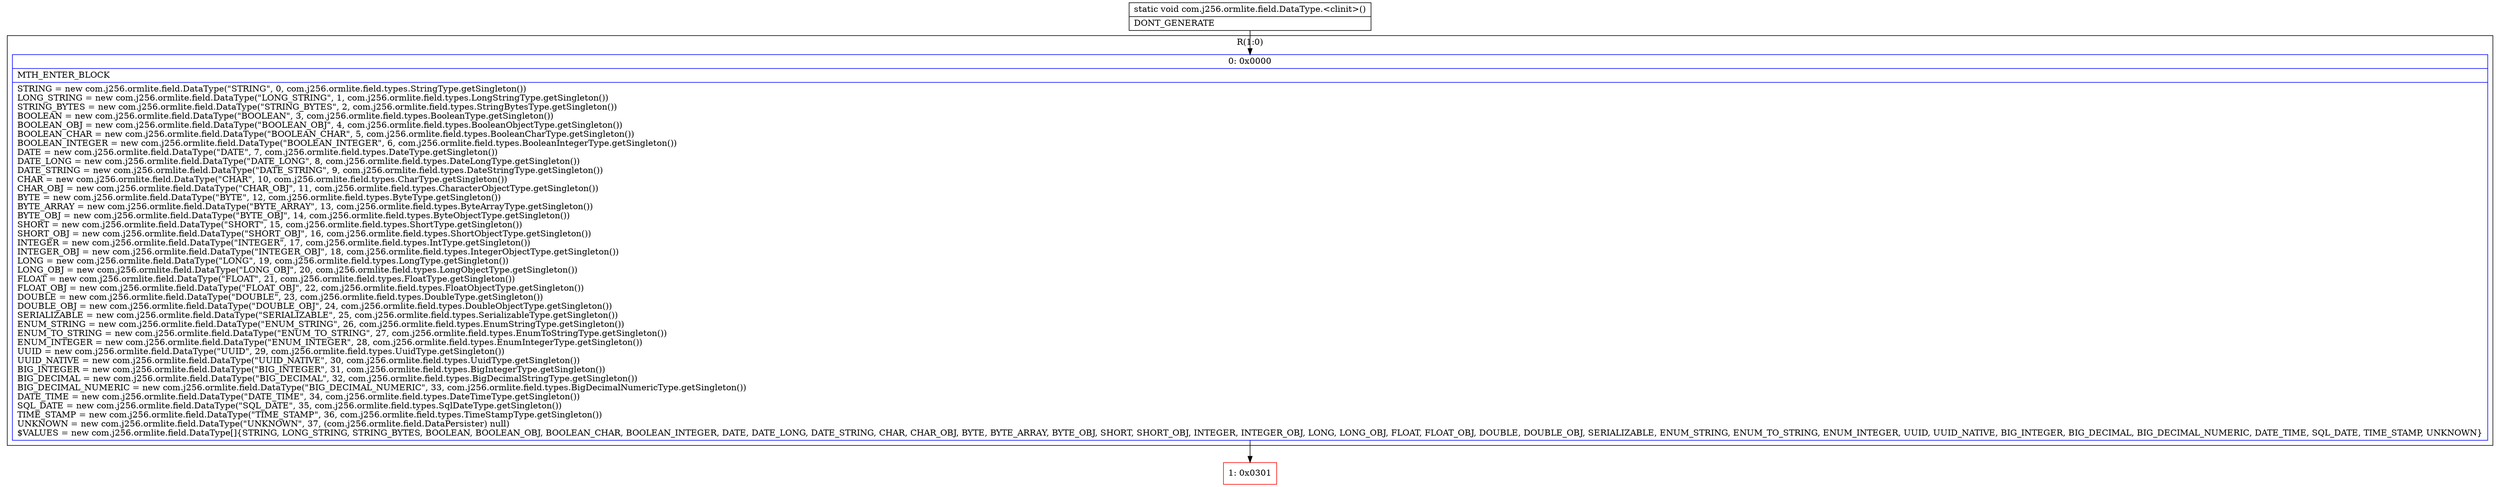 digraph "CFG forcom.j256.ormlite.field.DataType.\<clinit\>()V" {
subgraph cluster_Region_2113872811 {
label = "R(1:0)";
node [shape=record,color=blue];
Node_0 [shape=record,label="{0\:\ 0x0000|MTH_ENTER_BLOCK\l|STRING = new com.j256.ormlite.field.DataType(\"STRING\", 0, com.j256.ormlite.field.types.StringType.getSingleton())\lLONG_STRING = new com.j256.ormlite.field.DataType(\"LONG_STRING\", 1, com.j256.ormlite.field.types.LongStringType.getSingleton())\lSTRING_BYTES = new com.j256.ormlite.field.DataType(\"STRING_BYTES\", 2, com.j256.ormlite.field.types.StringBytesType.getSingleton())\lBOOLEAN = new com.j256.ormlite.field.DataType(\"BOOLEAN\", 3, com.j256.ormlite.field.types.BooleanType.getSingleton())\lBOOLEAN_OBJ = new com.j256.ormlite.field.DataType(\"BOOLEAN_OBJ\", 4, com.j256.ormlite.field.types.BooleanObjectType.getSingleton())\lBOOLEAN_CHAR = new com.j256.ormlite.field.DataType(\"BOOLEAN_CHAR\", 5, com.j256.ormlite.field.types.BooleanCharType.getSingleton())\lBOOLEAN_INTEGER = new com.j256.ormlite.field.DataType(\"BOOLEAN_INTEGER\", 6, com.j256.ormlite.field.types.BooleanIntegerType.getSingleton())\lDATE = new com.j256.ormlite.field.DataType(\"DATE\", 7, com.j256.ormlite.field.types.DateType.getSingleton())\lDATE_LONG = new com.j256.ormlite.field.DataType(\"DATE_LONG\", 8, com.j256.ormlite.field.types.DateLongType.getSingleton())\lDATE_STRING = new com.j256.ormlite.field.DataType(\"DATE_STRING\", 9, com.j256.ormlite.field.types.DateStringType.getSingleton())\lCHAR = new com.j256.ormlite.field.DataType(\"CHAR\", 10, com.j256.ormlite.field.types.CharType.getSingleton())\lCHAR_OBJ = new com.j256.ormlite.field.DataType(\"CHAR_OBJ\", 11, com.j256.ormlite.field.types.CharacterObjectType.getSingleton())\lBYTE = new com.j256.ormlite.field.DataType(\"BYTE\", 12, com.j256.ormlite.field.types.ByteType.getSingleton())\lBYTE_ARRAY = new com.j256.ormlite.field.DataType(\"BYTE_ARRAY\", 13, com.j256.ormlite.field.types.ByteArrayType.getSingleton())\lBYTE_OBJ = new com.j256.ormlite.field.DataType(\"BYTE_OBJ\", 14, com.j256.ormlite.field.types.ByteObjectType.getSingleton())\lSHORT = new com.j256.ormlite.field.DataType(\"SHORT\", 15, com.j256.ormlite.field.types.ShortType.getSingleton())\lSHORT_OBJ = new com.j256.ormlite.field.DataType(\"SHORT_OBJ\", 16, com.j256.ormlite.field.types.ShortObjectType.getSingleton())\lINTEGER = new com.j256.ormlite.field.DataType(\"INTEGER\", 17, com.j256.ormlite.field.types.IntType.getSingleton())\lINTEGER_OBJ = new com.j256.ormlite.field.DataType(\"INTEGER_OBJ\", 18, com.j256.ormlite.field.types.IntegerObjectType.getSingleton())\lLONG = new com.j256.ormlite.field.DataType(\"LONG\", 19, com.j256.ormlite.field.types.LongType.getSingleton())\lLONG_OBJ = new com.j256.ormlite.field.DataType(\"LONG_OBJ\", 20, com.j256.ormlite.field.types.LongObjectType.getSingleton())\lFLOAT = new com.j256.ormlite.field.DataType(\"FLOAT\", 21, com.j256.ormlite.field.types.FloatType.getSingleton())\lFLOAT_OBJ = new com.j256.ormlite.field.DataType(\"FLOAT_OBJ\", 22, com.j256.ormlite.field.types.FloatObjectType.getSingleton())\lDOUBLE = new com.j256.ormlite.field.DataType(\"DOUBLE\", 23, com.j256.ormlite.field.types.DoubleType.getSingleton())\lDOUBLE_OBJ = new com.j256.ormlite.field.DataType(\"DOUBLE_OBJ\", 24, com.j256.ormlite.field.types.DoubleObjectType.getSingleton())\lSERIALIZABLE = new com.j256.ormlite.field.DataType(\"SERIALIZABLE\", 25, com.j256.ormlite.field.types.SerializableType.getSingleton())\lENUM_STRING = new com.j256.ormlite.field.DataType(\"ENUM_STRING\", 26, com.j256.ormlite.field.types.EnumStringType.getSingleton())\lENUM_TO_STRING = new com.j256.ormlite.field.DataType(\"ENUM_TO_STRING\", 27, com.j256.ormlite.field.types.EnumToStringType.getSingleton())\lENUM_INTEGER = new com.j256.ormlite.field.DataType(\"ENUM_INTEGER\", 28, com.j256.ormlite.field.types.EnumIntegerType.getSingleton())\lUUID = new com.j256.ormlite.field.DataType(\"UUID\", 29, com.j256.ormlite.field.types.UuidType.getSingleton())\lUUID_NATIVE = new com.j256.ormlite.field.DataType(\"UUID_NATIVE\", 30, com.j256.ormlite.field.types.UuidType.getSingleton())\lBIG_INTEGER = new com.j256.ormlite.field.DataType(\"BIG_INTEGER\", 31, com.j256.ormlite.field.types.BigIntegerType.getSingleton())\lBIG_DECIMAL = new com.j256.ormlite.field.DataType(\"BIG_DECIMAL\", 32, com.j256.ormlite.field.types.BigDecimalStringType.getSingleton())\lBIG_DECIMAL_NUMERIC = new com.j256.ormlite.field.DataType(\"BIG_DECIMAL_NUMERIC\", 33, com.j256.ormlite.field.types.BigDecimalNumericType.getSingleton())\lDATE_TIME = new com.j256.ormlite.field.DataType(\"DATE_TIME\", 34, com.j256.ormlite.field.types.DateTimeType.getSingleton())\lSQL_DATE = new com.j256.ormlite.field.DataType(\"SQL_DATE\", 35, com.j256.ormlite.field.types.SqlDateType.getSingleton())\lTIME_STAMP = new com.j256.ormlite.field.DataType(\"TIME_STAMP\", 36, com.j256.ormlite.field.types.TimeStampType.getSingleton())\lUNKNOWN = new com.j256.ormlite.field.DataType(\"UNKNOWN\", 37, (com.j256.ormlite.field.DataPersister) null)\l$VALUES = new com.j256.ormlite.field.DataType[]\{STRING, LONG_STRING, STRING_BYTES, BOOLEAN, BOOLEAN_OBJ, BOOLEAN_CHAR, BOOLEAN_INTEGER, DATE, DATE_LONG, DATE_STRING, CHAR, CHAR_OBJ, BYTE, BYTE_ARRAY, BYTE_OBJ, SHORT, SHORT_OBJ, INTEGER, INTEGER_OBJ, LONG, LONG_OBJ, FLOAT, FLOAT_OBJ, DOUBLE, DOUBLE_OBJ, SERIALIZABLE, ENUM_STRING, ENUM_TO_STRING, ENUM_INTEGER, UUID, UUID_NATIVE, BIG_INTEGER, BIG_DECIMAL, BIG_DECIMAL_NUMERIC, DATE_TIME, SQL_DATE, TIME_STAMP, UNKNOWN\}\l}"];
}
Node_1 [shape=record,color=red,label="{1\:\ 0x0301}"];
MethodNode[shape=record,label="{static void com.j256.ormlite.field.DataType.\<clinit\>()  | DONT_GENERATE\l}"];
MethodNode -> Node_0;
Node_0 -> Node_1;
}

